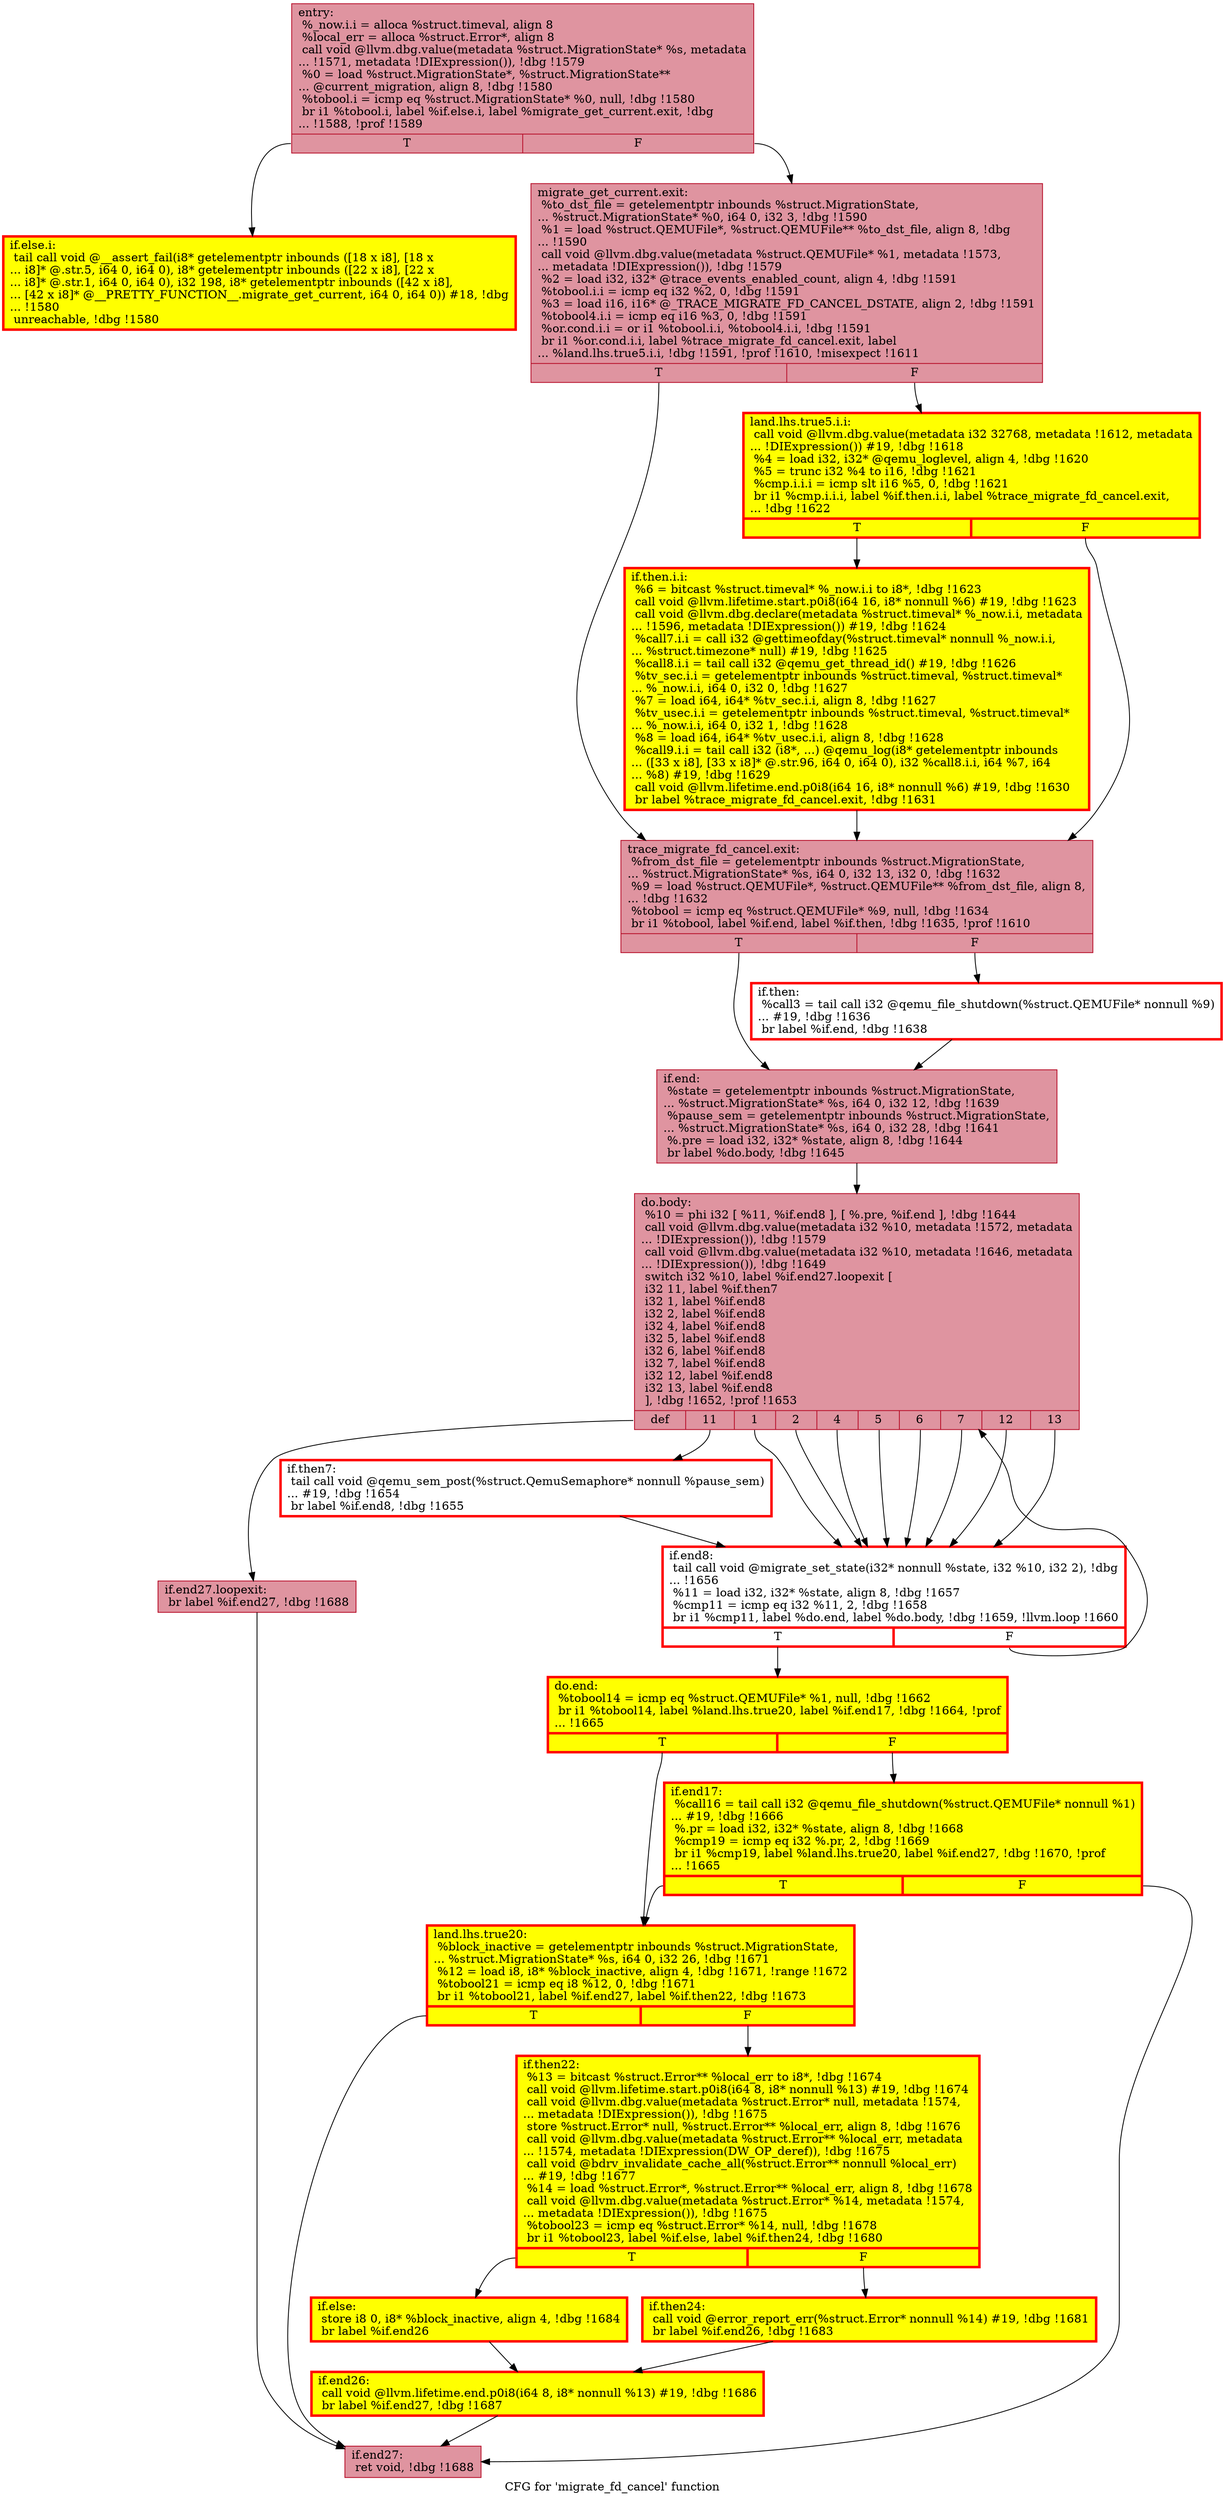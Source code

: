 digraph "CFG for 'migrate_fd_cancel' function" {
	label="CFG for 'migrate_fd_cancel' function";

	Node0x55867e7fce00 [shape=record,color="#b70d28ff", style=filled, fillcolor="#b70d2870",label="{entry:\l  %_now.i.i = alloca %struct.timeval, align 8\l  %local_err = alloca %struct.Error*, align 8\l  call void @llvm.dbg.value(metadata %struct.MigrationState* %s, metadata\l... !1571, metadata !DIExpression()), !dbg !1579\l  %0 = load %struct.MigrationState*, %struct.MigrationState**\l... @current_migration, align 8, !dbg !1580\l  %tobool.i = icmp eq %struct.MigrationState* %0, null, !dbg !1580\l  br i1 %tobool.i, label %if.else.i, label %migrate_get_current.exit, !dbg\l... !1588, !prof !1589\l|{<s0>T|<s1>F}}"];
	Node0x55867e7fce00:s0 -> Node0x55867e5d0000;
	Node0x55867e7fce00:s1 -> Node0x55867e87d1e0;
	Node0x55867e5d0000 [shape=record,penwidth=3.0, style="filled", color="red", fillcolor="yellow",label="{if.else.i:                                        \l  tail call void @__assert_fail(i8* getelementptr inbounds ([18 x i8], [18 x\l... i8]* @.str.5, i64 0, i64 0), i8* getelementptr inbounds ([22 x i8], [22 x\l... i8]* @.str.1, i64 0, i64 0), i32 198, i8* getelementptr inbounds ([42 x i8],\l... [42 x i8]* @__PRETTY_FUNCTION__.migrate_get_current, i64 0, i64 0)) #18, !dbg\l... !1580\l  unreachable, !dbg !1580\l}"];
	Node0x55867e87d1e0 [shape=record,color="#b70d28ff", style=filled, fillcolor="#b70d2870",label="{migrate_get_current.exit:                         \l  %to_dst_file = getelementptr inbounds %struct.MigrationState,\l... %struct.MigrationState* %0, i64 0, i32 3, !dbg !1590\l  %1 = load %struct.QEMUFile*, %struct.QEMUFile** %to_dst_file, align 8, !dbg\l... !1590\l  call void @llvm.dbg.value(metadata %struct.QEMUFile* %1, metadata !1573,\l... metadata !DIExpression()), !dbg !1579\l  %2 = load i32, i32* @trace_events_enabled_count, align 4, !dbg !1591\l  %tobool.i.i = icmp eq i32 %2, 0, !dbg !1591\l  %3 = load i16, i16* @_TRACE_MIGRATE_FD_CANCEL_DSTATE, align 2, !dbg !1591\l  %tobool4.i.i = icmp eq i16 %3, 0, !dbg !1591\l  %or.cond.i.i = or i1 %tobool.i.i, %tobool4.i.i, !dbg !1591\l  br i1 %or.cond.i.i, label %trace_migrate_fd_cancel.exit, label\l... %land.lhs.true5.i.i, !dbg !1591, !prof !1610, !misexpect !1611\l|{<s0>T|<s1>F}}"];
	Node0x55867e87d1e0:s0 -> Node0x55867e66c9c0;
	Node0x55867e87d1e0:s1 -> Node0x55867e84d050;
	Node0x55867e84d050 [shape=record,penwidth=3.0, style="filled", color="red", fillcolor="yellow",label="{land.lhs.true5.i.i:                               \l  call void @llvm.dbg.value(metadata i32 32768, metadata !1612, metadata\l... !DIExpression()) #19, !dbg !1618\l  %4 = load i32, i32* @qemu_loglevel, align 4, !dbg !1620\l  %5 = trunc i32 %4 to i16, !dbg !1621\l  %cmp.i.i.i = icmp slt i16 %5, 0, !dbg !1621\l  br i1 %cmp.i.i.i, label %if.then.i.i, label %trace_migrate_fd_cancel.exit,\l... !dbg !1622\l|{<s0>T|<s1>F}}"];
	Node0x55867e84d050:s0 -> Node0x55867e664be0;
	Node0x55867e84d050:s1 -> Node0x55867e66c9c0;
	Node0x55867e664be0 [shape=record,penwidth=3.0, style="filled", color="red", fillcolor="yellow",label="{if.then.i.i:                                      \l  %6 = bitcast %struct.timeval* %_now.i.i to i8*, !dbg !1623\l  call void @llvm.lifetime.start.p0i8(i64 16, i8* nonnull %6) #19, !dbg !1623\l  call void @llvm.dbg.declare(metadata %struct.timeval* %_now.i.i, metadata\l... !1596, metadata !DIExpression()) #19, !dbg !1624\l  %call7.i.i = call i32 @gettimeofday(%struct.timeval* nonnull %_now.i.i,\l... %struct.timezone* null) #19, !dbg !1625\l  %call8.i.i = tail call i32 @qemu_get_thread_id() #19, !dbg !1626\l  %tv_sec.i.i = getelementptr inbounds %struct.timeval, %struct.timeval*\l... %_now.i.i, i64 0, i32 0, !dbg !1627\l  %7 = load i64, i64* %tv_sec.i.i, align 8, !dbg !1627\l  %tv_usec.i.i = getelementptr inbounds %struct.timeval, %struct.timeval*\l... %_now.i.i, i64 0, i32 1, !dbg !1628\l  %8 = load i64, i64* %tv_usec.i.i, align 8, !dbg !1628\l  %call9.i.i = tail call i32 (i8*, ...) @qemu_log(i8* getelementptr inbounds\l... ([33 x i8], [33 x i8]* @.str.96, i64 0, i64 0), i32 %call8.i.i, i64 %7, i64\l... %8) #19, !dbg !1629\l  call void @llvm.lifetime.end.p0i8(i64 16, i8* nonnull %6) #19, !dbg !1630\l  br label %trace_migrate_fd_cancel.exit, !dbg !1631\l}"];
	Node0x55867e664be0 -> Node0x55867e66c9c0;
	Node0x55867e66c9c0 [shape=record,color="#b70d28ff", style=filled, fillcolor="#b70d2870",label="{trace_migrate_fd_cancel.exit:                     \l  %from_dst_file = getelementptr inbounds %struct.MigrationState,\l... %struct.MigrationState* %s, i64 0, i32 13, i32 0, !dbg !1632\l  %9 = load %struct.QEMUFile*, %struct.QEMUFile** %from_dst_file, align 8,\l... !dbg !1632\l  %tobool = icmp eq %struct.QEMUFile* %9, null, !dbg !1634\l  br i1 %tobool, label %if.end, label %if.then, !dbg !1635, !prof !1610\l|{<s0>T|<s1>F}}"];
	Node0x55867e66c9c0:s0 -> Node0x55867e7ff3f0;
	Node0x55867e66c9c0:s1 -> Node0x55867e189210;
	Node0x55867e189210 [shape=record,penwidth=3.0, color="red",label="{if.then:                                          \l  %call3 = tail call i32 @qemu_file_shutdown(%struct.QEMUFile* nonnull %9)\l... #19, !dbg !1636\l  br label %if.end, !dbg !1638\l}"];
	Node0x55867e189210 -> Node0x55867e7ff3f0;
	Node0x55867e7ff3f0 [shape=record,color="#b70d28ff", style=filled, fillcolor="#b70d2870",label="{if.end:                                           \l  %state = getelementptr inbounds %struct.MigrationState,\l... %struct.MigrationState* %s, i64 0, i32 12, !dbg !1639\l  %pause_sem = getelementptr inbounds %struct.MigrationState,\l... %struct.MigrationState* %s, i64 0, i32 28, !dbg !1641\l  %.pre = load i32, i32* %state, align 8, !dbg !1644\l  br label %do.body, !dbg !1645\l}"];
	Node0x55867e7ff3f0 -> Node0x55867e7ffe40;
	Node0x55867e7ffe40 [shape=record,color="#b70d28ff", style=filled, fillcolor="#b70d2870",label="{do.body:                                          \l  %10 = phi i32 [ %11, %if.end8 ], [ %.pre, %if.end ], !dbg !1644\l  call void @llvm.dbg.value(metadata i32 %10, metadata !1572, metadata\l... !DIExpression()), !dbg !1579\l  call void @llvm.dbg.value(metadata i32 %10, metadata !1646, metadata\l... !DIExpression()), !dbg !1649\l  switch i32 %10, label %if.end27.loopexit [\l    i32 11, label %if.then7\l    i32 1, label %if.end8\l    i32 2, label %if.end8\l    i32 4, label %if.end8\l    i32 5, label %if.end8\l    i32 6, label %if.end8\l    i32 7, label %if.end8\l    i32 12, label %if.end8\l    i32 13, label %if.end8\l  ], !dbg !1652, !prof !1653\l|{<s0>def|<s1>11|<s2>1|<s3>2|<s4>4|<s5>5|<s6>6|<s7>7|<s8>12|<s9>13}}"];
	Node0x55867e7ffe40:s0 -> Node0x55867e9ffd10;
	Node0x55867e7ffe40:s1 -> Node0x55867e8006d0;
	Node0x55867e7ffe40:s2 -> Node0x55867e800720;
	Node0x55867e7ffe40:s3 -> Node0x55867e800720;
	Node0x55867e7ffe40:s4 -> Node0x55867e800720;
	Node0x55867e7ffe40:s5 -> Node0x55867e800720;
	Node0x55867e7ffe40:s6 -> Node0x55867e800720;
	Node0x55867e7ffe40:s7 -> Node0x55867e800720;
	Node0x55867e7ffe40:s8 -> Node0x55867e800720;
	Node0x55867e7ffe40:s9 -> Node0x55867e800720;
	Node0x55867e8006d0 [shape=record,penwidth=3.0, color="red",label="{if.then7:                                         \l  tail call void @qemu_sem_post(%struct.QemuSemaphore* nonnull %pause_sem)\l... #19, !dbg !1654\l  br label %if.end8, !dbg !1655\l}"];
	Node0x55867e8006d0 -> Node0x55867e800720;
	Node0x55867e800720 [shape=record,penwidth=3.0, color="red",label="{if.end8:                                          \l  tail call void @migrate_set_state(i32* nonnull %state, i32 %10, i32 2), !dbg\l... !1656\l  %11 = load i32, i32* %state, align 8, !dbg !1657\l  %cmp11 = icmp eq i32 %11, 2, !dbg !1658\l  br i1 %cmp11, label %do.end, label %do.body, !dbg !1659, !llvm.loop !1660\l|{<s0>T|<s1>F}}"];
	Node0x55867e800720:s0 -> Node0x55867e7ffd60;
	Node0x55867e800720:s1 -> Node0x55867e7ffe40;
	Node0x55867e7ffd60 [shape=record,penwidth=3.0, style="filled", color="red", fillcolor="yellow",label="{do.end:                                           \l  %tobool14 = icmp eq %struct.QEMUFile* %1, null, !dbg !1662\l  br i1 %tobool14, label %land.lhs.true20, label %if.end17, !dbg !1664, !prof\l... !1665\l|{<s0>T|<s1>F}}"];
	Node0x55867e7ffd60:s0 -> Node0x55867e802330;
	Node0x55867e7ffd60:s1 -> Node0x55867e8019a0;
	Node0x55867e8019a0 [shape=record,penwidth=3.0, style="filled", color="red", fillcolor="yellow",label="{if.end17:                                         \l  %call16 = tail call i32 @qemu_file_shutdown(%struct.QEMUFile* nonnull %1)\l... #19, !dbg !1666\l  %.pr = load i32, i32* %state, align 8, !dbg !1668\l  %cmp19 = icmp eq i32 %.pr, 2, !dbg !1669\l  br i1 %cmp19, label %land.lhs.true20, label %if.end27, !dbg !1670, !prof\l... !1665\l|{<s0>T|<s1>F}}"];
	Node0x55867e8019a0:s0 -> Node0x55867e802330;
	Node0x55867e8019a0:s1 -> Node0x55867e8022e0;
	Node0x55867e802330 [shape=record,penwidth=3.0, style="filled", color="red", fillcolor="yellow",label="{land.lhs.true20:                                  \l  %block_inactive = getelementptr inbounds %struct.MigrationState,\l... %struct.MigrationState* %s, i64 0, i32 26, !dbg !1671\l  %12 = load i8, i8* %block_inactive, align 4, !dbg !1671, !range !1672\l  %tobool21 = icmp eq i8 %12, 0, !dbg !1671\l  br i1 %tobool21, label %if.end27, label %if.then22, !dbg !1673\l|{<s0>T|<s1>F}}"];
	Node0x55867e802330:s0 -> Node0x55867e8022e0;
	Node0x55867e802330:s1 -> Node0x55867e802290;
	Node0x55867e802290 [shape=record,penwidth=3.0, style="filled", color="red", fillcolor="yellow",label="{if.then22:                                        \l  %13 = bitcast %struct.Error** %local_err to i8*, !dbg !1674\l  call void @llvm.lifetime.start.p0i8(i64 8, i8* nonnull %13) #19, !dbg !1674\l  call void @llvm.dbg.value(metadata %struct.Error* null, metadata !1574,\l... metadata !DIExpression()), !dbg !1675\l  store %struct.Error* null, %struct.Error** %local_err, align 8, !dbg !1676\l  call void @llvm.dbg.value(metadata %struct.Error** %local_err, metadata\l... !1574, metadata !DIExpression(DW_OP_deref)), !dbg !1675\l  call void @bdrv_invalidate_cache_all(%struct.Error** nonnull %local_err)\l... #19, !dbg !1677\l  %14 = load %struct.Error*, %struct.Error** %local_err, align 8, !dbg !1678\l  call void @llvm.dbg.value(metadata %struct.Error* %14, metadata !1574,\l... metadata !DIExpression()), !dbg !1675\l  %tobool23 = icmp eq %struct.Error* %14, null, !dbg !1678\l  br i1 %tobool23, label %if.else, label %if.then24, !dbg !1680\l|{<s0>T|<s1>F}}"];
	Node0x55867e802290:s0 -> Node0x55867e803a30;
	Node0x55867e802290:s1 -> Node0x55867e803990;
	Node0x55867e803990 [shape=record,penwidth=3.0, style="filled", color="red", fillcolor="yellow",label="{if.then24:                                        \l  call void @error_report_err(%struct.Error* nonnull %14) #19, !dbg !1681\l  br label %if.end26, !dbg !1683\l}"];
	Node0x55867e803990 -> Node0x55867e8039e0;
	Node0x55867e803a30 [shape=record,penwidth=3.0, style="filled", color="red", fillcolor="yellow",label="{if.else:                                          \l  store i8 0, i8* %block_inactive, align 4, !dbg !1684\l  br label %if.end26\l}"];
	Node0x55867e803a30 -> Node0x55867e8039e0;
	Node0x55867e8039e0 [shape=record,penwidth=3.0, style="filled", color="red", fillcolor="yellow",label="{if.end26:                                         \l  call void @llvm.lifetime.end.p0i8(i64 8, i8* nonnull %13) #19, !dbg !1686\l  br label %if.end27, !dbg !1687\l}"];
	Node0x55867e8039e0 -> Node0x55867e8022e0;
	Node0x55867e9ffd10 [shape=record,color="#b70d28ff", style=filled, fillcolor="#b70d2870",label="{if.end27.loopexit:                                \l  br label %if.end27, !dbg !1688\l}"];
	Node0x55867e9ffd10 -> Node0x55867e8022e0;
	Node0x55867e8022e0 [shape=record,color="#b70d28ff", style=filled, fillcolor="#b70d2870",label="{if.end27:                                         \l  ret void, !dbg !1688\l}"];
}
